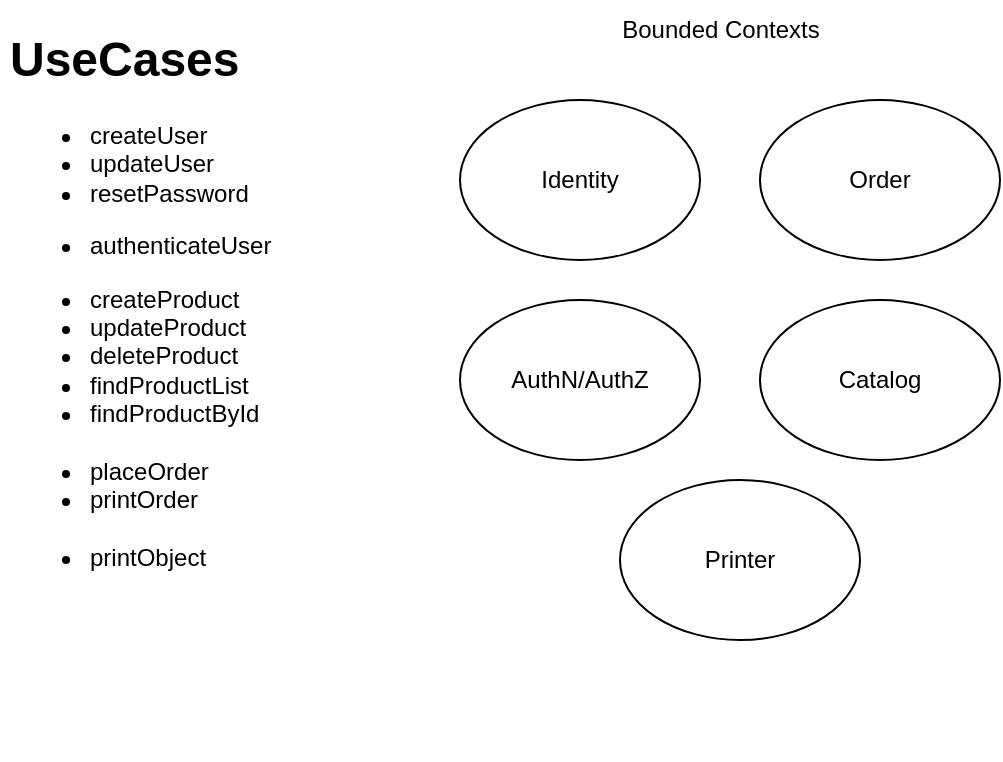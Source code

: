 <mxfile>
    <diagram id="56aUZnFWoKFuOddUZJm8" name="Page-1">
        <mxGraphModel dx="907" dy="1005" grid="1" gridSize="10" guides="1" tooltips="1" connect="1" arrows="1" fold="1" page="0" pageScale="1" pageWidth="850" pageHeight="1100" math="0" shadow="0">
            <root>
                <mxCell id="0"/>
                <mxCell id="1" parent="0"/>
                <mxCell id="5" value="Identity" style="ellipse;whiteSpace=wrap;html=1;fillColor=none;" vertex="1" parent="1">
                    <mxGeometry x="420" y="10" width="120" height="80" as="geometry"/>
                </mxCell>
                <mxCell id="8" value="Order" style="ellipse;whiteSpace=wrap;html=1;fillColor=none;" vertex="1" parent="1">
                    <mxGeometry x="570" y="10" width="120" height="80" as="geometry"/>
                </mxCell>
                <mxCell id="9" value="Catalog" style="ellipse;whiteSpace=wrap;html=1;fillColor=none;" vertex="1" parent="1">
                    <mxGeometry x="570" y="110" width="120" height="80" as="geometry"/>
                </mxCell>
                <mxCell id="11" value="Printer" style="ellipse;whiteSpace=wrap;html=1;fillColor=none;" vertex="1" parent="1">
                    <mxGeometry x="500" y="200" width="120" height="80" as="geometry"/>
                </mxCell>
                <mxCell id="12" value="AuthN/AuthZ" style="ellipse;whiteSpace=wrap;html=1;fillColor=none;" vertex="1" parent="1">
                    <mxGeometry x="420" y="110" width="120" height="80" as="geometry"/>
                </mxCell>
                <mxCell id="18" value="&lt;h1 style=&quot;&quot;&gt;UseCases&lt;/h1&gt;&lt;p&gt;&lt;/p&gt;&lt;ul&gt;&lt;li style=&quot;&quot;&gt;createUser&lt;br&gt;&lt;/li&gt;&lt;li&gt;updateUser&lt;/li&gt;&lt;li&gt;resetPassword&lt;/li&gt;&lt;/ul&gt;&lt;div&gt;&lt;ul&gt;&lt;li&gt;authenticateUser&lt;/li&gt;&lt;/ul&gt;&lt;div&gt;&lt;ul&gt;&lt;li&gt;createProduct&lt;/li&gt;&lt;li&gt;updateProduct&lt;/li&gt;&lt;li&gt;deleteProduct&lt;br&gt;&lt;/li&gt;&lt;li&gt;findProductList&lt;/li&gt;&lt;li&gt;findProductById&lt;br&gt;&lt;br&gt;&lt;/li&gt;&lt;li&gt;placeOrder&lt;/li&gt;&lt;li&gt;printOrder&lt;br&gt;&lt;br&gt;&lt;/li&gt;&lt;li&gt;printObject&lt;/li&gt;&lt;/ul&gt;&lt;/div&gt;&lt;/div&gt;&lt;p&gt;&lt;/p&gt;" style="text;html=1;strokeColor=none;fillColor=none;spacing=5;spacingTop=-20;whiteSpace=wrap;overflow=hidden;rounded=0;" vertex="1" parent="1">
                    <mxGeometry x="190" y="-30" width="190" height="370" as="geometry"/>
                </mxCell>
                <mxCell id="20" value="Bounded Contexts" style="text;html=1;align=center;verticalAlign=middle;resizable=0;points=[];autosize=1;strokeColor=none;fillColor=none;" vertex="1" parent="1">
                    <mxGeometry x="490" y="-40" width="120" height="30" as="geometry"/>
                </mxCell>
            </root>
        </mxGraphModel>
    </diagram>
</mxfile>